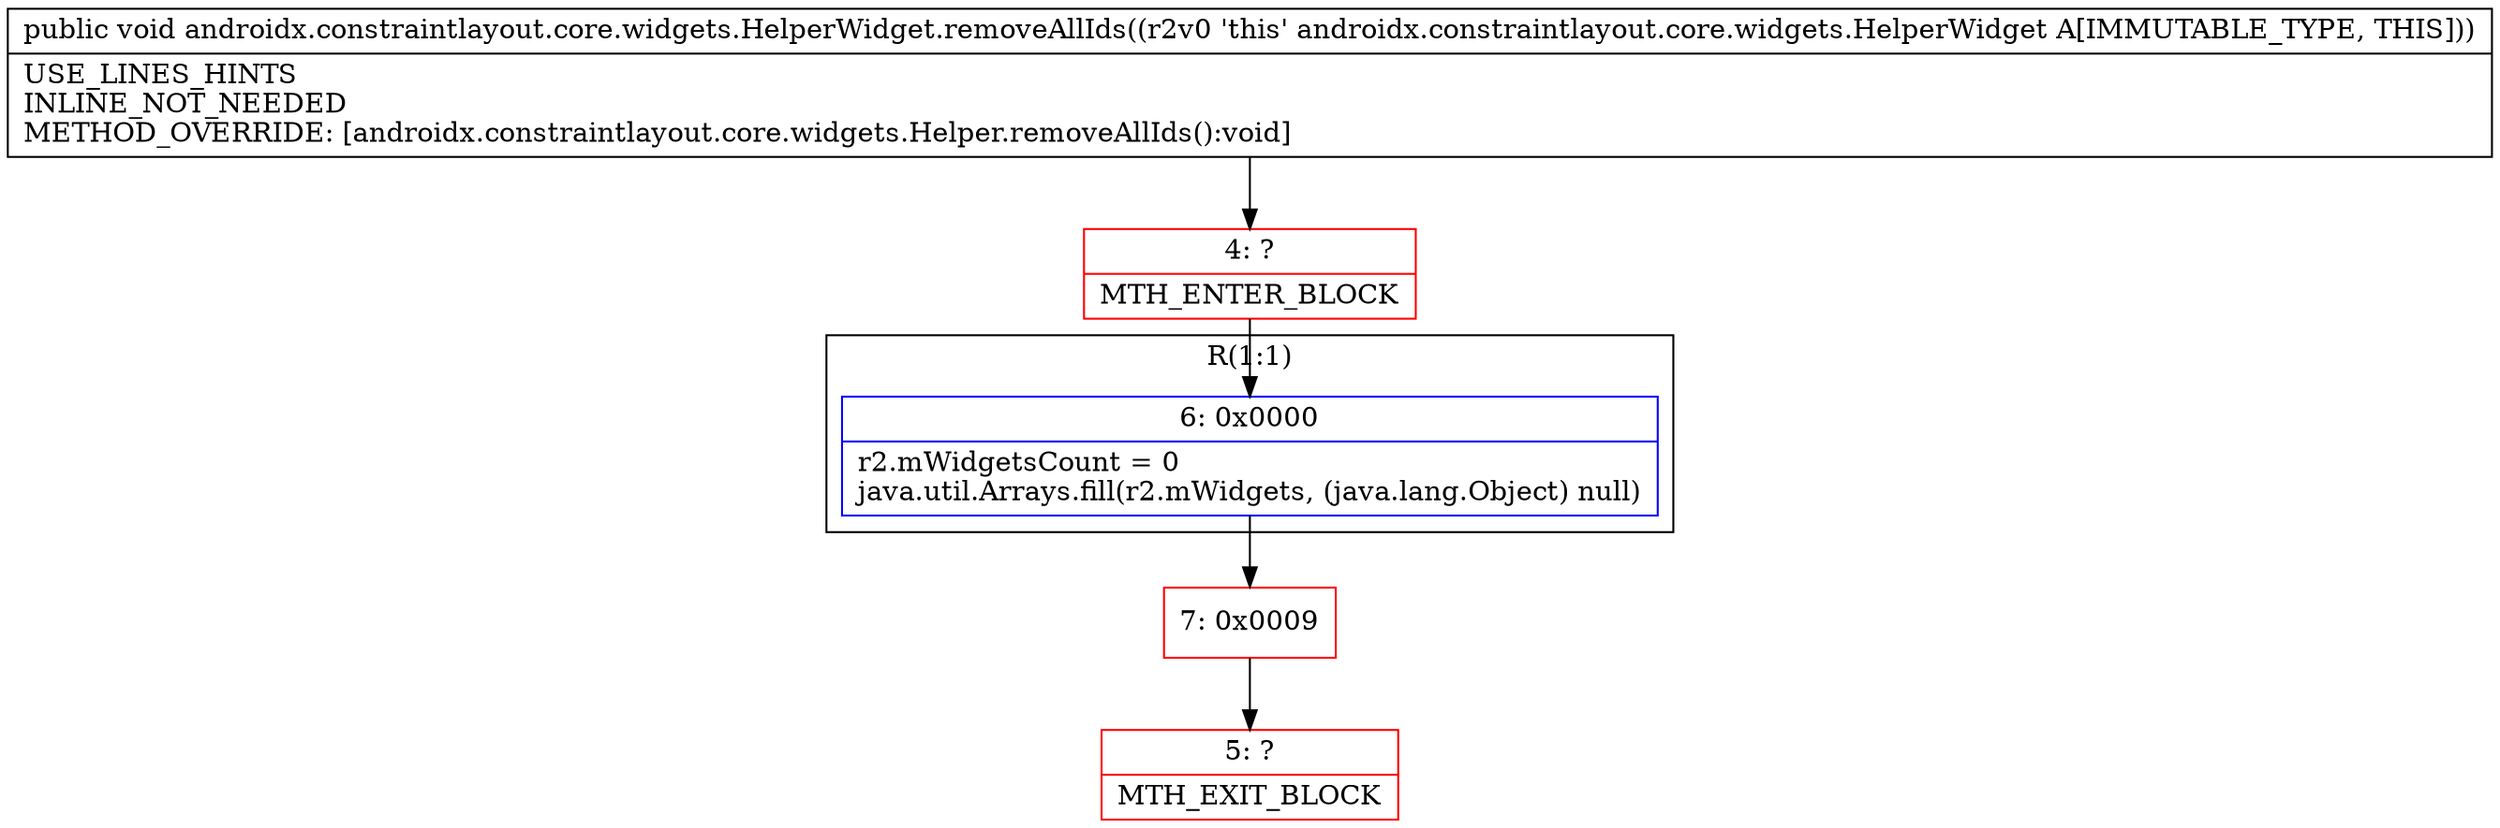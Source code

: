 digraph "CFG forandroidx.constraintlayout.core.widgets.HelperWidget.removeAllIds()V" {
subgraph cluster_Region_1028753795 {
label = "R(1:1)";
node [shape=record,color=blue];
Node_6 [shape=record,label="{6\:\ 0x0000|r2.mWidgetsCount = 0\ljava.util.Arrays.fill(r2.mWidgets, (java.lang.Object) null)\l}"];
}
Node_4 [shape=record,color=red,label="{4\:\ ?|MTH_ENTER_BLOCK\l}"];
Node_7 [shape=record,color=red,label="{7\:\ 0x0009}"];
Node_5 [shape=record,color=red,label="{5\:\ ?|MTH_EXIT_BLOCK\l}"];
MethodNode[shape=record,label="{public void androidx.constraintlayout.core.widgets.HelperWidget.removeAllIds((r2v0 'this' androidx.constraintlayout.core.widgets.HelperWidget A[IMMUTABLE_TYPE, THIS]))  | USE_LINES_HINTS\lINLINE_NOT_NEEDED\lMETHOD_OVERRIDE: [androidx.constraintlayout.core.widgets.Helper.removeAllIds():void]\l}"];
MethodNode -> Node_4;Node_6 -> Node_7;
Node_4 -> Node_6;
Node_7 -> Node_5;
}

